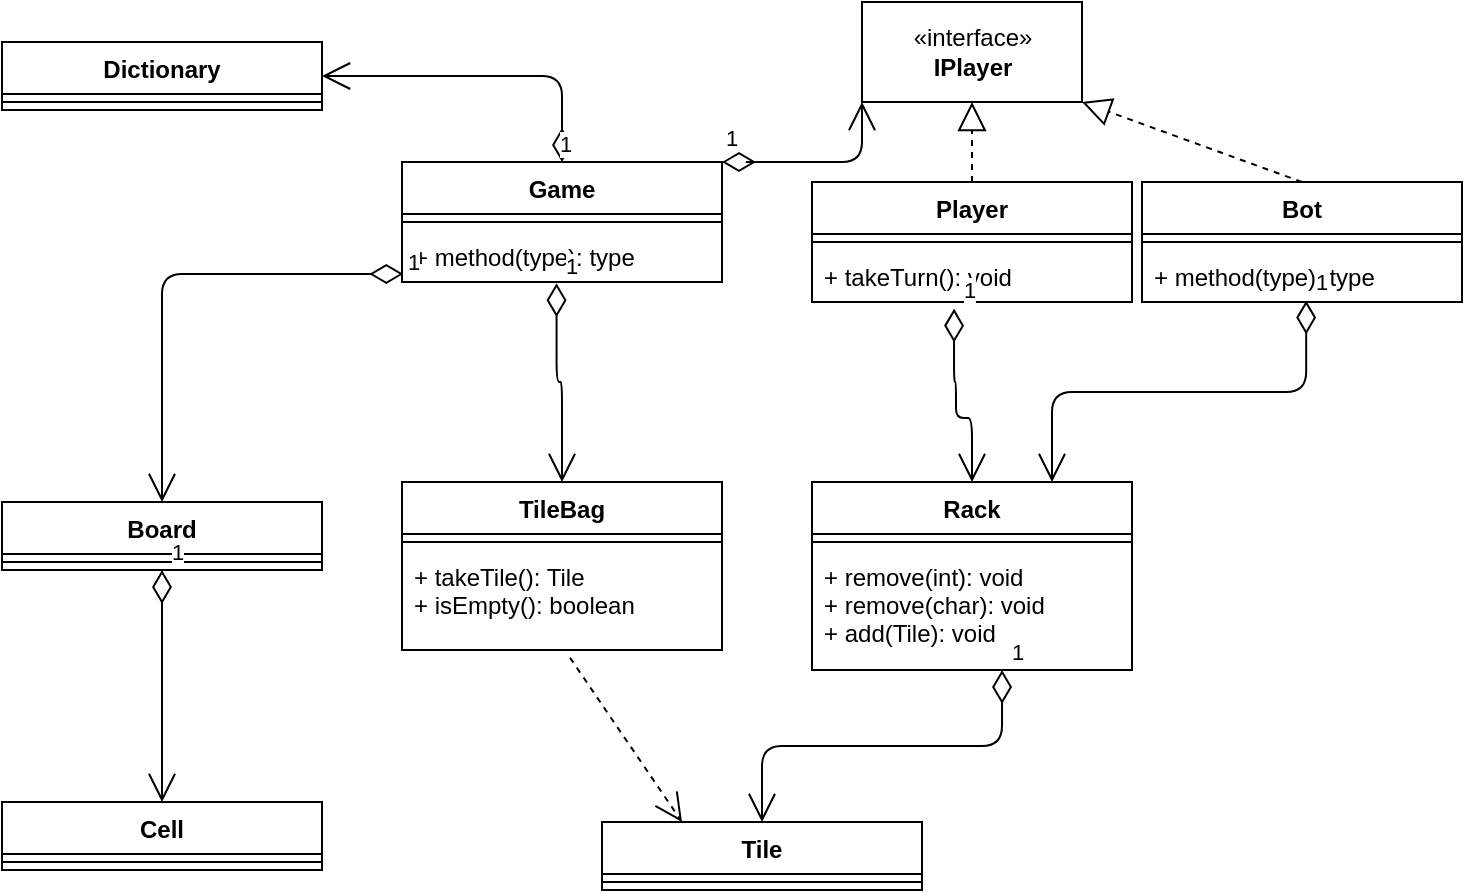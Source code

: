 <mxfile version="15.2.9" type="device"><diagram id="jtRFOwsnPrsnp8RjYI7L" name="Page-1"><mxGraphModel dx="782" dy="468" grid="1" gridSize="10" guides="1" tooltips="1" connect="1" arrows="1" fold="1" page="1" pageScale="1" pageWidth="827" pageHeight="1169" math="0" shadow="0"><root><mxCell id="0"/><mxCell id="1" parent="0"/><mxCell id="zxUmg9kCLVN62eb7oYY_-2" value="Game" style="swimlane;fontStyle=1;align=center;verticalAlign=top;childLayout=stackLayout;horizontal=1;startSize=26;horizontalStack=0;resizeParent=1;resizeParentMax=0;resizeLast=0;collapsible=1;marginBottom=0;" vertex="1" parent="1"><mxGeometry x="300" y="190" width="160" height="60" as="geometry"><mxRectangle x="320" y="200" width="100" height="26" as="alternateBounds"/></mxGeometry></mxCell><mxCell id="zxUmg9kCLVN62eb7oYY_-4" value="" style="line;strokeWidth=1;fillColor=none;align=left;verticalAlign=middle;spacingTop=-1;spacingLeft=3;spacingRight=3;rotatable=0;labelPosition=right;points=[];portConstraint=eastwest;" vertex="1" parent="zxUmg9kCLVN62eb7oYY_-2"><mxGeometry y="26" width="160" height="8" as="geometry"/></mxCell><mxCell id="zxUmg9kCLVN62eb7oYY_-5" value="+ method(type): type" style="text;strokeColor=none;fillColor=none;align=left;verticalAlign=top;spacingLeft=4;spacingRight=4;overflow=hidden;rotatable=0;points=[[0,0.5],[1,0.5]];portConstraint=eastwest;" vertex="1" parent="zxUmg9kCLVN62eb7oYY_-2"><mxGeometry y="34" width="160" height="26" as="geometry"/></mxCell><mxCell id="zxUmg9kCLVN62eb7oYY_-6" value="Dictionary" style="swimlane;fontStyle=1;align=center;verticalAlign=top;childLayout=stackLayout;horizontal=1;startSize=26;horizontalStack=0;resizeParent=1;resizeParentMax=0;resizeLast=0;collapsible=1;marginBottom=0;" vertex="1" parent="1"><mxGeometry x="100" y="130" width="160" height="34" as="geometry"/></mxCell><mxCell id="zxUmg9kCLVN62eb7oYY_-8" value="" style="line;strokeWidth=1;fillColor=none;align=left;verticalAlign=middle;spacingTop=-1;spacingLeft=3;spacingRight=3;rotatable=0;labelPosition=right;points=[];portConstraint=eastwest;" vertex="1" parent="zxUmg9kCLVN62eb7oYY_-6"><mxGeometry y="26" width="160" height="8" as="geometry"/></mxCell><mxCell id="zxUmg9kCLVN62eb7oYY_-10" value="«interface»&lt;br&gt;&lt;b&gt;IPlayer&lt;/b&gt;" style="html=1;" vertex="1" parent="1"><mxGeometry x="530" y="110" width="110" height="50" as="geometry"/></mxCell><mxCell id="zxUmg9kCLVN62eb7oYY_-11" value="1" style="endArrow=open;html=1;endSize=12;startArrow=diamondThin;startSize=14;startFill=0;edgeStyle=orthogonalEdgeStyle;align=left;verticalAlign=bottom;exitX=1;exitY=0;exitDx=0;exitDy=0;entryX=0;entryY=1;entryDx=0;entryDy=0;" edge="1" parent="1" source="zxUmg9kCLVN62eb7oYY_-2" target="zxUmg9kCLVN62eb7oYY_-10"><mxGeometry x="-1" y="3" relative="1" as="geometry"><mxPoint x="320" y="230" as="sourcePoint"/><mxPoint x="480" y="230" as="targetPoint"/><Array as="points"><mxPoint x="470" y="190"/><mxPoint x="530" y="190"/></Array></mxGeometry></mxCell><mxCell id="zxUmg9kCLVN62eb7oYY_-12" value="Player" style="swimlane;fontStyle=1;align=center;verticalAlign=top;childLayout=stackLayout;horizontal=1;startSize=26;horizontalStack=0;resizeParent=1;resizeParentMax=0;resizeLast=0;collapsible=1;marginBottom=0;" vertex="1" parent="1"><mxGeometry x="505" y="200" width="160" height="60" as="geometry"/></mxCell><mxCell id="zxUmg9kCLVN62eb7oYY_-14" value="" style="line;strokeWidth=1;fillColor=none;align=left;verticalAlign=middle;spacingTop=-1;spacingLeft=3;spacingRight=3;rotatable=0;labelPosition=right;points=[];portConstraint=eastwest;" vertex="1" parent="zxUmg9kCLVN62eb7oYY_-12"><mxGeometry y="26" width="160" height="8" as="geometry"/></mxCell><mxCell id="zxUmg9kCLVN62eb7oYY_-15" value="+ takeTurn(): void" style="text;strokeColor=none;fillColor=none;align=left;verticalAlign=top;spacingLeft=4;spacingRight=4;overflow=hidden;rotatable=0;points=[[0,0.5],[1,0.5]];portConstraint=eastwest;" vertex="1" parent="zxUmg9kCLVN62eb7oYY_-12"><mxGeometry y="34" width="160" height="26" as="geometry"/></mxCell><mxCell id="zxUmg9kCLVN62eb7oYY_-16" value="Bot" style="swimlane;fontStyle=1;align=center;verticalAlign=top;childLayout=stackLayout;horizontal=1;startSize=26;horizontalStack=0;resizeParent=1;resizeParentMax=0;resizeLast=0;collapsible=1;marginBottom=0;" vertex="1" parent="1"><mxGeometry x="670" y="200" width="160" height="60" as="geometry"/></mxCell><mxCell id="zxUmg9kCLVN62eb7oYY_-18" value="" style="line;strokeWidth=1;fillColor=none;align=left;verticalAlign=middle;spacingTop=-1;spacingLeft=3;spacingRight=3;rotatable=0;labelPosition=right;points=[];portConstraint=eastwest;" vertex="1" parent="zxUmg9kCLVN62eb7oYY_-16"><mxGeometry y="26" width="160" height="8" as="geometry"/></mxCell><mxCell id="zxUmg9kCLVN62eb7oYY_-19" value="+ method(type): type" style="text;strokeColor=none;fillColor=none;align=left;verticalAlign=top;spacingLeft=4;spacingRight=4;overflow=hidden;rotatable=0;points=[[0,0.5],[1,0.5]];portConstraint=eastwest;" vertex="1" parent="zxUmg9kCLVN62eb7oYY_-16"><mxGeometry y="34" width="160" height="26" as="geometry"/></mxCell><mxCell id="zxUmg9kCLVN62eb7oYY_-20" value="TileBag" style="swimlane;fontStyle=1;align=center;verticalAlign=top;childLayout=stackLayout;horizontal=1;startSize=26;horizontalStack=0;resizeParent=1;resizeParentMax=0;resizeLast=0;collapsible=1;marginBottom=0;" vertex="1" parent="1"><mxGeometry x="300" y="350" width="160" height="84" as="geometry"/></mxCell><mxCell id="zxUmg9kCLVN62eb7oYY_-22" value="" style="line;strokeWidth=1;fillColor=none;align=left;verticalAlign=middle;spacingTop=-1;spacingLeft=3;spacingRight=3;rotatable=0;labelPosition=right;points=[];portConstraint=eastwest;" vertex="1" parent="zxUmg9kCLVN62eb7oYY_-20"><mxGeometry y="26" width="160" height="8" as="geometry"/></mxCell><mxCell id="zxUmg9kCLVN62eb7oYY_-23" value="+ takeTile(): Tile&#10;+ isEmpty(): boolean" style="text;strokeColor=none;fillColor=none;align=left;verticalAlign=top;spacingLeft=4;spacingRight=4;overflow=hidden;rotatable=0;points=[[0,0.5],[1,0.5]];portConstraint=eastwest;" vertex="1" parent="zxUmg9kCLVN62eb7oYY_-20"><mxGeometry y="34" width="160" height="50" as="geometry"/></mxCell><mxCell id="zxUmg9kCLVN62eb7oYY_-24" value="1" style="endArrow=open;html=1;endSize=12;startArrow=diamondThin;startSize=14;startFill=0;edgeStyle=orthogonalEdgeStyle;align=left;verticalAlign=bottom;entryX=0.5;entryY=0;entryDx=0;entryDy=0;exitX=0.483;exitY=1.026;exitDx=0;exitDy=0;exitPerimeter=0;" edge="1" parent="1" source="zxUmg9kCLVN62eb7oYY_-5" target="zxUmg9kCLVN62eb7oYY_-20"><mxGeometry x="-1" y="3" relative="1" as="geometry"><mxPoint x="430" y="300" as="sourcePoint"/><mxPoint x="600" y="230" as="targetPoint"/></mxGeometry></mxCell><mxCell id="zxUmg9kCLVN62eb7oYY_-25" value="Rack" style="swimlane;fontStyle=1;align=center;verticalAlign=top;childLayout=stackLayout;horizontal=1;startSize=26;horizontalStack=0;resizeParent=1;resizeParentMax=0;resizeLast=0;collapsible=1;marginBottom=0;" vertex="1" parent="1"><mxGeometry x="505" y="350" width="160" height="94" as="geometry"/></mxCell><mxCell id="zxUmg9kCLVN62eb7oYY_-27" value="" style="line;strokeWidth=1;fillColor=none;align=left;verticalAlign=middle;spacingTop=-1;spacingLeft=3;spacingRight=3;rotatable=0;labelPosition=right;points=[];portConstraint=eastwest;" vertex="1" parent="zxUmg9kCLVN62eb7oYY_-25"><mxGeometry y="26" width="160" height="8" as="geometry"/></mxCell><mxCell id="zxUmg9kCLVN62eb7oYY_-28" value="+ remove(int): void&#10;+ remove(char): void&#10;+ add(Tile): void" style="text;strokeColor=none;fillColor=none;align=left;verticalAlign=top;spacingLeft=4;spacingRight=4;overflow=hidden;rotatable=0;points=[[0,0.5],[1,0.5]];portConstraint=eastwest;" vertex="1" parent="zxUmg9kCLVN62eb7oYY_-25"><mxGeometry y="34" width="160" height="60" as="geometry"/></mxCell><mxCell id="zxUmg9kCLVN62eb7oYY_-29" value="1" style="endArrow=open;html=1;endSize=12;startArrow=diamondThin;startSize=14;startFill=0;edgeStyle=orthogonalEdgeStyle;align=left;verticalAlign=bottom;entryX=0.5;entryY=0;entryDx=0;entryDy=0;exitX=0.444;exitY=1.128;exitDx=0;exitDy=0;exitPerimeter=0;" edge="1" parent="1" source="zxUmg9kCLVN62eb7oYY_-15" target="zxUmg9kCLVN62eb7oYY_-25"><mxGeometry x="-1" y="3" relative="1" as="geometry"><mxPoint x="585" y="300" as="sourcePoint"/><mxPoint x="600" y="230" as="targetPoint"/><Array as="points"><mxPoint x="576" y="300"/><mxPoint x="577" y="300"/><mxPoint x="577" y="318"/><mxPoint x="585" y="318"/></Array></mxGeometry></mxCell><mxCell id="zxUmg9kCLVN62eb7oYY_-30" value="1" style="endArrow=open;html=1;endSize=12;startArrow=diamondThin;startSize=14;startFill=0;edgeStyle=orthogonalEdgeStyle;align=left;verticalAlign=bottom;exitX=0.513;exitY=0.974;exitDx=0;exitDy=0;exitPerimeter=0;entryX=0.75;entryY=0;entryDx=0;entryDy=0;" edge="1" parent="1" source="zxUmg9kCLVN62eb7oYY_-19" target="zxUmg9kCLVN62eb7oYY_-25"><mxGeometry x="-1" y="3" relative="1" as="geometry"><mxPoint x="440" y="230" as="sourcePoint"/><mxPoint x="600" y="230" as="targetPoint"/></mxGeometry></mxCell><mxCell id="zxUmg9kCLVN62eb7oYY_-31" value="" style="endArrow=block;dashed=1;endFill=0;endSize=12;html=1;exitX=0.5;exitY=0;exitDx=0;exitDy=0;entryX=0.5;entryY=1;entryDx=0;entryDy=0;" edge="1" parent="1" source="zxUmg9kCLVN62eb7oYY_-12" target="zxUmg9kCLVN62eb7oYY_-10"><mxGeometry width="160" relative="1" as="geometry"><mxPoint x="440" y="320" as="sourcePoint"/><mxPoint x="600" y="320" as="targetPoint"/></mxGeometry></mxCell><mxCell id="zxUmg9kCLVN62eb7oYY_-32" value="" style="endArrow=block;dashed=1;endFill=0;endSize=12;html=1;exitX=0.5;exitY=0;exitDx=0;exitDy=0;entryX=1;entryY=1;entryDx=0;entryDy=0;" edge="1" parent="1" source="zxUmg9kCLVN62eb7oYY_-16" target="zxUmg9kCLVN62eb7oYY_-10"><mxGeometry width="160" relative="1" as="geometry"><mxPoint x="440" y="320" as="sourcePoint"/><mxPoint x="600" y="320" as="targetPoint"/></mxGeometry></mxCell><mxCell id="zxUmg9kCLVN62eb7oYY_-33" value="Tile" style="swimlane;fontStyle=1;align=center;verticalAlign=top;childLayout=stackLayout;horizontal=1;startSize=26;horizontalStack=0;resizeParent=1;resizeParentMax=0;resizeLast=0;collapsible=1;marginBottom=0;" vertex="1" parent="1"><mxGeometry x="400" y="520" width="160" height="34" as="geometry"/></mxCell><mxCell id="zxUmg9kCLVN62eb7oYY_-35" value="" style="line;strokeWidth=1;fillColor=none;align=left;verticalAlign=middle;spacingTop=-1;spacingLeft=3;spacingRight=3;rotatable=0;labelPosition=right;points=[];portConstraint=eastwest;" vertex="1" parent="zxUmg9kCLVN62eb7oYY_-33"><mxGeometry y="26" width="160" height="8" as="geometry"/></mxCell><mxCell id="zxUmg9kCLVN62eb7oYY_-37" value="" style="endArrow=open;endSize=12;dashed=1;html=1;exitX=0.525;exitY=1.077;exitDx=0;exitDy=0;exitPerimeter=0;entryX=0.25;entryY=0;entryDx=0;entryDy=0;" edge="1" parent="1" source="zxUmg9kCLVN62eb7oYY_-23" target="zxUmg9kCLVN62eb7oYY_-33"><mxGeometry width="160" relative="1" as="geometry"><mxPoint x="440" y="320" as="sourcePoint"/><mxPoint x="600" y="320" as="targetPoint"/><Array as="points"/></mxGeometry></mxCell><mxCell id="zxUmg9kCLVN62eb7oYY_-38" value="1" style="endArrow=open;html=1;endSize=12;startArrow=diamondThin;startSize=14;startFill=0;edgeStyle=orthogonalEdgeStyle;align=left;verticalAlign=bottom;entryX=0.5;entryY=0;entryDx=0;entryDy=0;exitX=0.594;exitY=1;exitDx=0;exitDy=0;exitPerimeter=0;" edge="1" parent="1" source="zxUmg9kCLVN62eb7oYY_-28" target="zxUmg9kCLVN62eb7oYY_-33"><mxGeometry x="-1" y="3" relative="1" as="geometry"><mxPoint x="440" y="380" as="sourcePoint"/><mxPoint x="600" y="380" as="targetPoint"/></mxGeometry></mxCell><mxCell id="zxUmg9kCLVN62eb7oYY_-39" value="Board" style="swimlane;fontStyle=1;align=center;verticalAlign=top;childLayout=stackLayout;horizontal=1;startSize=26;horizontalStack=0;resizeParent=1;resizeParentMax=0;resizeLast=0;collapsible=1;marginBottom=0;" vertex="1" parent="1"><mxGeometry x="100" y="360" width="160" height="34" as="geometry"/></mxCell><mxCell id="zxUmg9kCLVN62eb7oYY_-41" value="" style="line;strokeWidth=1;fillColor=none;align=left;verticalAlign=middle;spacingTop=-1;spacingLeft=3;spacingRight=3;rotatable=0;labelPosition=right;points=[];portConstraint=eastwest;" vertex="1" parent="zxUmg9kCLVN62eb7oYY_-39"><mxGeometry y="26" width="160" height="8" as="geometry"/></mxCell><mxCell id="zxUmg9kCLVN62eb7oYY_-43" value="1" style="endArrow=open;html=1;endSize=12;startArrow=diamondThin;startSize=14;startFill=0;edgeStyle=orthogonalEdgeStyle;align=left;verticalAlign=bottom;exitX=0.004;exitY=0.846;exitDx=0;exitDy=0;exitPerimeter=0;entryX=0.5;entryY=0;entryDx=0;entryDy=0;" edge="1" parent="1" source="zxUmg9kCLVN62eb7oYY_-5" target="zxUmg9kCLVN62eb7oYY_-39"><mxGeometry x="-1" y="3" relative="1" as="geometry"><mxPoint x="260" y="380" as="sourcePoint"/><mxPoint x="420" y="380" as="targetPoint"/></mxGeometry></mxCell><mxCell id="zxUmg9kCLVN62eb7oYY_-44" value="Cell" style="swimlane;fontStyle=1;align=center;verticalAlign=top;childLayout=stackLayout;horizontal=1;startSize=26;horizontalStack=0;resizeParent=1;resizeParentMax=0;resizeLast=0;collapsible=1;marginBottom=0;" vertex="1" parent="1"><mxGeometry x="100" y="510" width="160" height="34" as="geometry"/></mxCell><mxCell id="zxUmg9kCLVN62eb7oYY_-46" value="" style="line;strokeWidth=1;fillColor=none;align=left;verticalAlign=middle;spacingTop=-1;spacingLeft=3;spacingRight=3;rotatable=0;labelPosition=right;points=[];portConstraint=eastwest;" vertex="1" parent="zxUmg9kCLVN62eb7oYY_-44"><mxGeometry y="26" width="160" height="8" as="geometry"/></mxCell><mxCell id="zxUmg9kCLVN62eb7oYY_-48" value="1" style="endArrow=open;html=1;endSize=12;startArrow=diamondThin;startSize=14;startFill=0;edgeStyle=orthogonalEdgeStyle;align=left;verticalAlign=bottom;exitX=0.5;exitY=1;exitDx=0;exitDy=0;entryX=0.5;entryY=0;entryDx=0;entryDy=0;" edge="1" parent="1" source="zxUmg9kCLVN62eb7oYY_-39" target="zxUmg9kCLVN62eb7oYY_-44"><mxGeometry x="-1" y="3" relative="1" as="geometry"><mxPoint x="181.28" y="420" as="sourcePoint"/><mxPoint x="420" y="380" as="targetPoint"/></mxGeometry></mxCell><mxCell id="zxUmg9kCLVN62eb7oYY_-49" value="1" style="endArrow=open;html=1;endSize=12;startArrow=diamondThin;startSize=14;startFill=0;edgeStyle=orthogonalEdgeStyle;align=left;verticalAlign=bottom;exitX=0.5;exitY=0;exitDx=0;exitDy=0;entryX=1;entryY=0.5;entryDx=0;entryDy=0;" edge="1" parent="1" source="zxUmg9kCLVN62eb7oYY_-2" target="zxUmg9kCLVN62eb7oYY_-6"><mxGeometry x="-1" y="3" relative="1" as="geometry"><mxPoint x="360" y="350" as="sourcePoint"/><mxPoint x="520" y="350" as="targetPoint"/></mxGeometry></mxCell></root></mxGraphModel></diagram></mxfile>